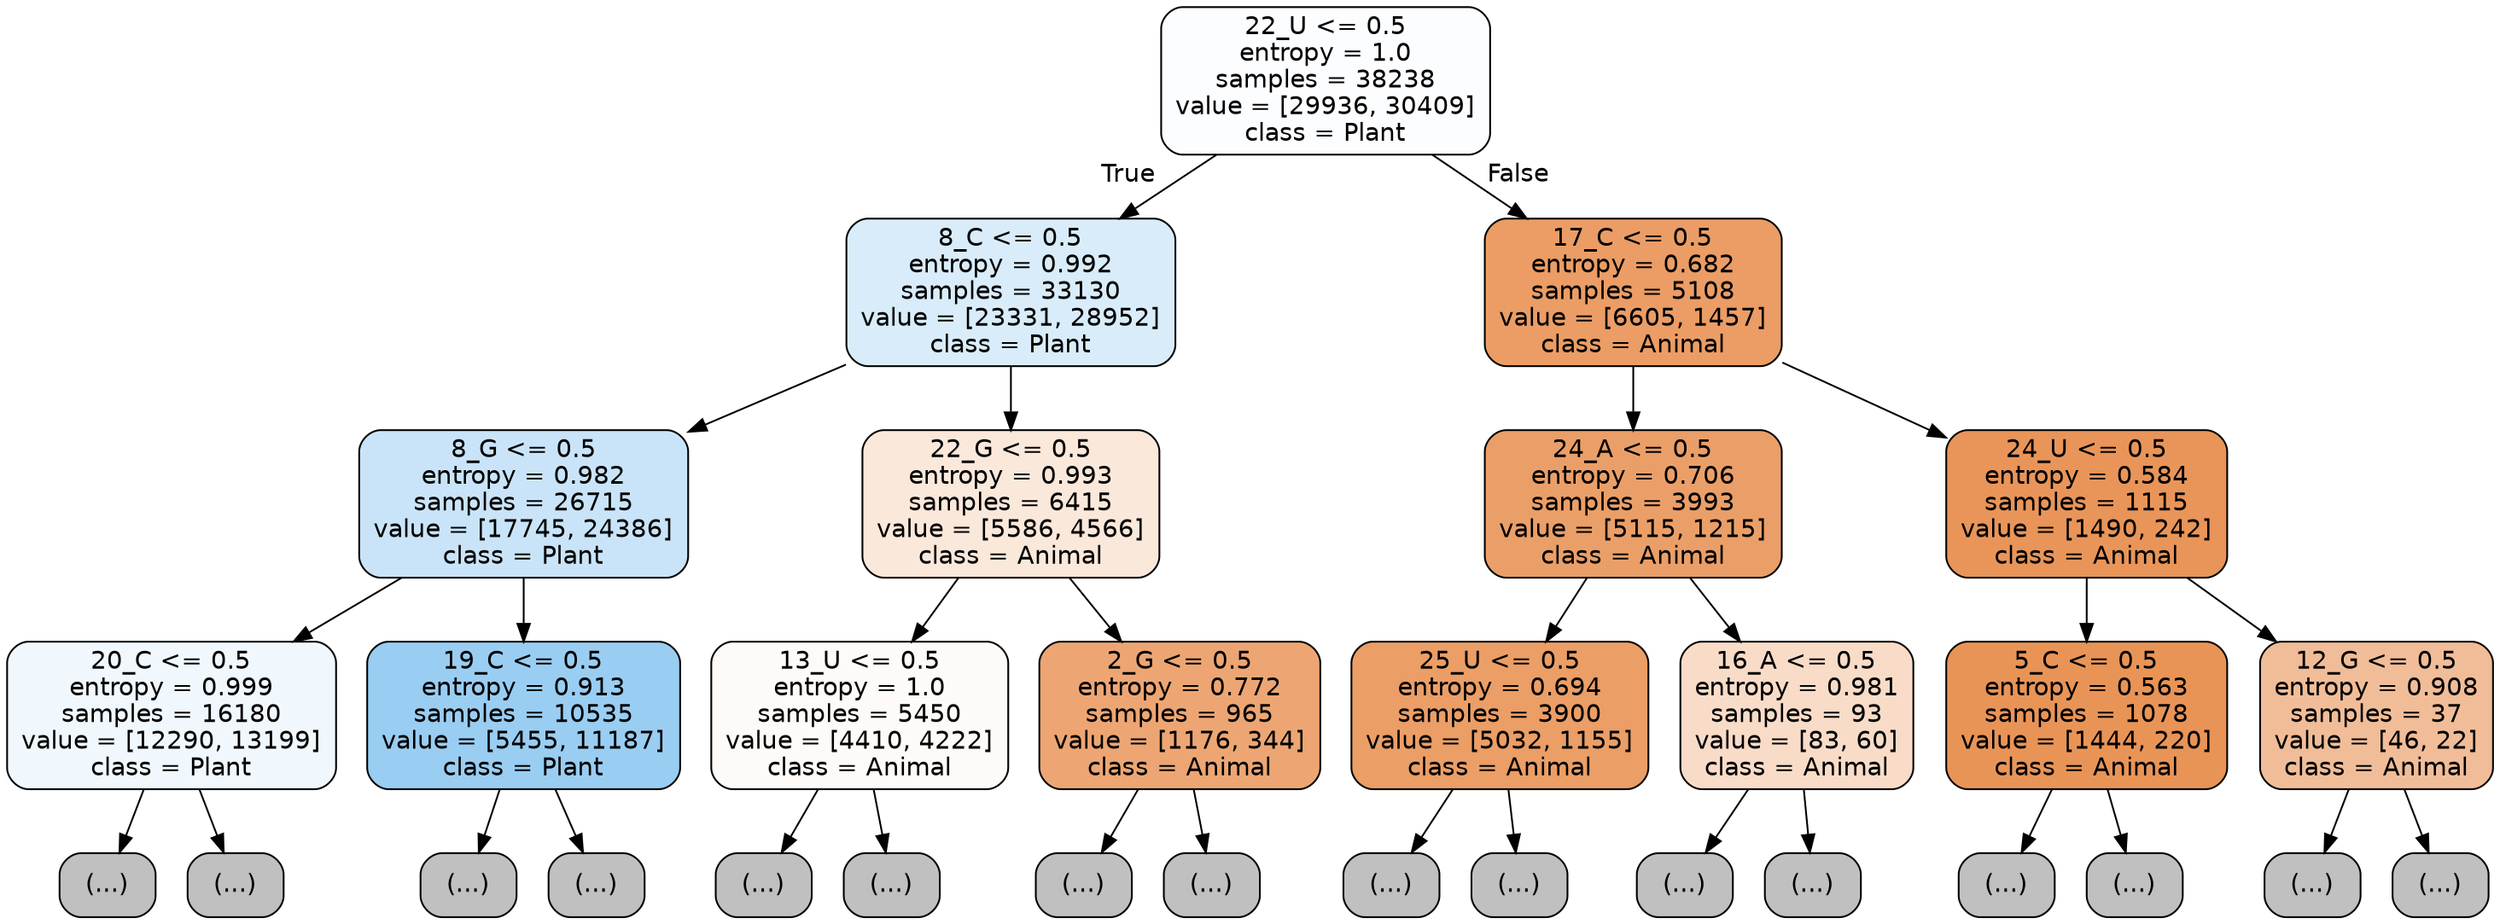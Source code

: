 digraph Tree {
node [shape=box, style="filled, rounded", color="black", fontname="helvetica"] ;
edge [fontname="helvetica"] ;
0 [label="22_U <= 0.5\nentropy = 1.0\nsamples = 38238\nvalue = [29936, 30409]\nclass = Plant", fillcolor="#fcfdff"] ;
1 [label="8_C <= 0.5\nentropy = 0.992\nsamples = 33130\nvalue = [23331, 28952]\nclass = Plant", fillcolor="#d9ecfa"] ;
0 -> 1 [labeldistance=2.5, labelangle=45, headlabel="True"] ;
2 [label="8_G <= 0.5\nentropy = 0.982\nsamples = 26715\nvalue = [17745, 24386]\nclass = Plant", fillcolor="#c9e4f8"] ;
1 -> 2 ;
3 [label="20_C <= 0.5\nentropy = 0.999\nsamples = 16180\nvalue = [12290, 13199]\nclass = Plant", fillcolor="#f1f8fd"] ;
2 -> 3 ;
4 [label="(...)", fillcolor="#C0C0C0"] ;
3 -> 4 ;
5991 [label="(...)", fillcolor="#C0C0C0"] ;
3 -> 5991 ;
7728 [label="19_C <= 0.5\nentropy = 0.913\nsamples = 10535\nvalue = [5455, 11187]\nclass = Plant", fillcolor="#9acdf2"] ;
2 -> 7728 ;
7729 [label="(...)", fillcolor="#C0C0C0"] ;
7728 -> 7729 ;
10678 [label="(...)", fillcolor="#C0C0C0"] ;
7728 -> 10678 ;
11639 [label="22_G <= 0.5\nentropy = 0.993\nsamples = 6415\nvalue = [5586, 4566]\nclass = Animal", fillcolor="#fae8db"] ;
1 -> 11639 ;
11640 [label="13_U <= 0.5\nentropy = 1.0\nsamples = 5450\nvalue = [4410, 4222]\nclass = Animal", fillcolor="#fefaf7"] ;
11639 -> 11640 ;
11641 [label="(...)", fillcolor="#C0C0C0"] ;
11640 -> 11641 ;
13658 [label="(...)", fillcolor="#C0C0C0"] ;
11640 -> 13658 ;
14481 [label="2_G <= 0.5\nentropy = 0.772\nsamples = 965\nvalue = [1176, 344]\nclass = Animal", fillcolor="#eda673"] ;
11639 -> 14481 ;
14482 [label="(...)", fillcolor="#C0C0C0"] ;
14481 -> 14482 ;
14785 [label="(...)", fillcolor="#C0C0C0"] ;
14481 -> 14785 ;
14872 [label="17_C <= 0.5\nentropy = 0.682\nsamples = 5108\nvalue = [6605, 1457]\nclass = Animal", fillcolor="#eb9d65"] ;
0 -> 14872 [labeldistance=2.5, labelangle=-45, headlabel="False"] ;
14873 [label="24_A <= 0.5\nentropy = 0.706\nsamples = 3993\nvalue = [5115, 1215]\nclass = Animal", fillcolor="#eb9f68"] ;
14872 -> 14873 ;
14874 [label="25_U <= 0.5\nentropy = 0.694\nsamples = 3900\nvalue = [5032, 1155]\nclass = Animal", fillcolor="#eb9e66"] ;
14873 -> 14874 ;
14875 [label="(...)", fillcolor="#C0C0C0"] ;
14874 -> 14875 ;
16424 [label="(...)", fillcolor="#C0C0C0"] ;
14874 -> 16424 ;
16451 [label="16_A <= 0.5\nentropy = 0.981\nsamples = 93\nvalue = [83, 60]\nclass = Animal", fillcolor="#f8dcc8"] ;
14873 -> 16451 ;
16452 [label="(...)", fillcolor="#C0C0C0"] ;
16451 -> 16452 ;
16495 [label="(...)", fillcolor="#C0C0C0"] ;
16451 -> 16495 ;
16512 [label="24_U <= 0.5\nentropy = 0.584\nsamples = 1115\nvalue = [1490, 242]\nclass = Animal", fillcolor="#e99559"] ;
14872 -> 16512 ;
16513 [label="5_C <= 0.5\nentropy = 0.563\nsamples = 1078\nvalue = [1444, 220]\nclass = Animal", fillcolor="#e99457"] ;
16512 -> 16513 ;
16514 [label="(...)", fillcolor="#C0C0C0"] ;
16513 -> 16514 ;
16829 [label="(...)", fillcolor="#C0C0C0"] ;
16513 -> 16829 ;
16932 [label="12_G <= 0.5\nentropy = 0.908\nsamples = 37\nvalue = [46, 22]\nclass = Animal", fillcolor="#f1bd98"] ;
16512 -> 16932 ;
16933 [label="(...)", fillcolor="#C0C0C0"] ;
16932 -> 16933 ;
16946 [label="(...)", fillcolor="#C0C0C0"] ;
16932 -> 16946 ;
}